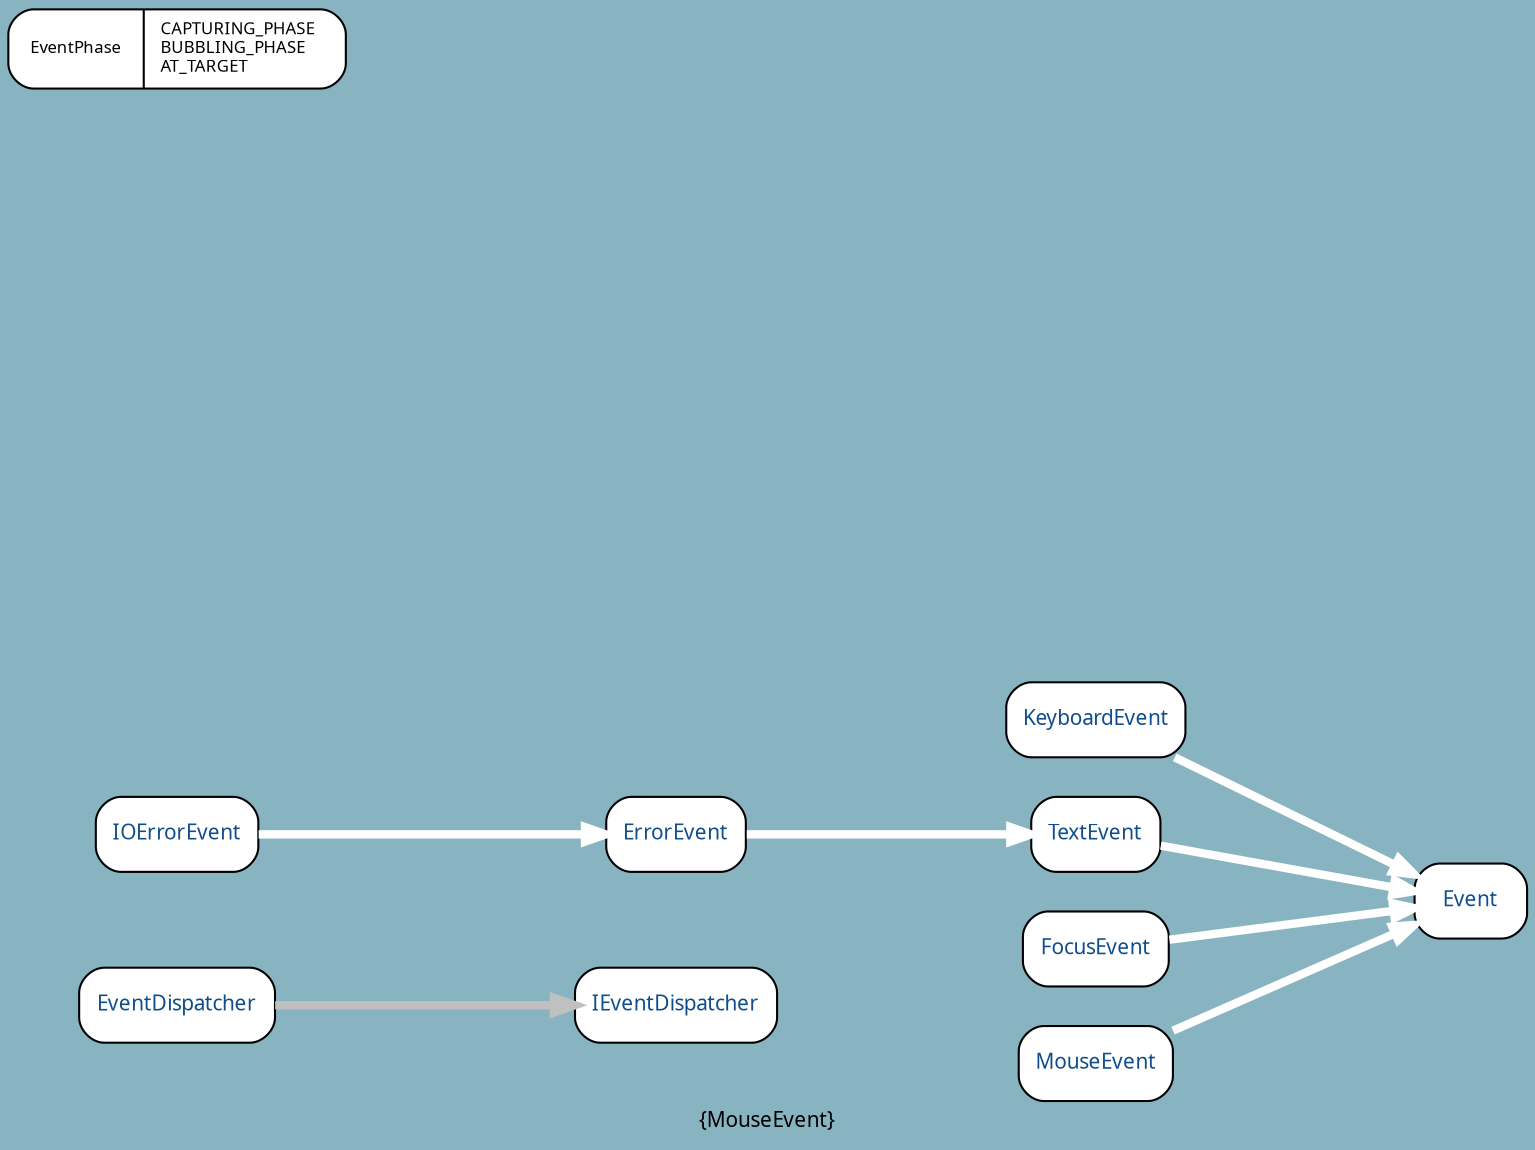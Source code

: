 digraph uml {
	graph [label="Package: flash.events Inheritance", ratio=compress, rankdir=LR, size="24,12", overlap=false, fontname=Sans, fontsize=10, bgcolor="#88B3C1", fontcolor=black];
	node [label="\N", fontname=Sans, fontsize=8, shape=record, color=black, fontcolor=black];
	edge [fontname=Sans, fontsize=8, minlen=3, color=black, fontcolor=black];
	graph [label="{MouseEvent}",
		lp="369,10",
		bb="0,0,738,545"];
	"flash.events.IEventDispatcher" [label="{IEventDispatcher}", fontsize=10, fontcolor="#104E8B", style="rounded,filled", fillcolor=white, URL="../types/flash/events/IEventDispatcher.html", tooltip=IEventDispatcher, portPos=e, pos="323,66", rects="275,48,372,84", width="1.33", height="0.50"];
	"flash.events.EventDispatcher" [label="{EventDispatcher}", fontsize=10, fontcolor="#104E8B", style="rounded,filled", fillcolor=white, URL="../types/flash/events/EventDispatcher.html", tooltip=EventDispatcher, portPos=e, pos="81,66", rects="34,48,129,84", width="1.31", height="0.50"];
	"flash.events.Event" [label="{Event}", fontsize=10, fontcolor="#104E8B", style="rounded,filled", fillcolor=white, URL="../types/flash/events/Event.html", tooltip=Event, portPos=e, pos="711,116", rects="684,98,738,134", width="0.75", height="0.50"];
	"flash.events.KeyboardEvent" [label="{KeyboardEvent}", fontsize=10, fontcolor="#104E8B", style="rounded,filled", fillcolor=white, URL="../types/flash/events/KeyboardEvent.html", tooltip=KeyboardEvent, portPos=e, pos="528,201", rects="485,183,572,219", width="1.19", height="0.50"];
	"flash.events.TextEvent" [label="{TextEvent}", fontsize=10, fontcolor="#104E8B", style="rounded,filled", fillcolor=white, URL="../types/flash/events/TextEvent.html", tooltip=TextEvent, portPos=e, pos="528,147", rects="497,129,559,165", width="0.86", height="0.50"];
	"flash.events.ErrorEvent" [label="{ErrorEvent}", fontsize=10, fontcolor="#104E8B", style="rounded,filled", fillcolor=white, URL="../types/flash/events/ErrorEvent.html", tooltip=ErrorEvent, portPos=e, pos="323,147", rects="290,129,356,165", width="0.92", height="0.50"];
	"flash.events.IOErrorEvent" [label="{IOErrorEvent}", fontsize=10, fontcolor="#104E8B", style="rounded,filled", fillcolor=white, URL="../types/flash/events/IOErrorEvent.html", tooltip=IOErrorEvent, portPos=e, pos="81,147", rects="43,129,119,165", width="1.06", height="0.50"];
	"flash.events.FocusEvent" [label="{FocusEvent}", fontsize=10, fontcolor="#104E8B", style="rounded,filled", fillcolor=white, URL="../types/flash/events/FocusEvent.html", tooltip=FocusEvent, portPos=e, pos="528,93", rects="493,75,564,111", width="0.97", height="0.50"];
	"flash.events.MouseEvent" [label="{MouseEvent}", fontsize=10, fontcolor="#104E8B", style="rounded,filled", fillcolor=white, URL="../types/flash/events/MouseEvent.html", tooltip=MouseEvent, portPos=e, pos="528,39", rects="491,21,566,57", width="1.03", height="0.50"];
	"flash.events.EventPhase" [label="{EventPhase|CAPTURING_PHASE\lBUBBLING_PHASE\lAT_TARGET\l}", style="rounded,filled", fillcolor=white, pos="81,526", rects="0,507,66,545 66,507,162,545", width="2.25", height="0.53"];
	"flash.events.EventDispatcher" -> "flash.events.IEventDispatcher" [color=gray, style="setlinewidth(4)", arrowhead=normal, arrowsize="1.0", pos="e,275,66 129,66 168,66 223,66 265,66"];
	"flash.events.KeyboardEvent" -> "flash.events.Event" [color=white, style="setlinewidth(4)", arrowhead=normal, arrowsize="1.0", pos="e,684,129 567,183 599,169 644,147 675,133"];
	"flash.events.TextEvent" -> "flash.events.Event" [color=white, style="setlinewidth(4)", arrowhead=normal, arrowsize="1.0", pos="e,684,121 559,142 591,137 640,128 674,123"];
	"flash.events.ErrorEvent" -> "flash.events.TextEvent" [color=white, style="setlinewidth(4)", arrowhead=normal, arrowsize="1.0", pos="e,497,147 356,147 392,147 448,147 487,147"];
	"flash.events.IOErrorEvent" -> "flash.events.ErrorEvent" [color=white, style="setlinewidth(4)", arrowhead=normal, arrowsize="1.0", pos="e,290,147 119,147 163,147 234,147 280,147"];
	"flash.events.FocusEvent" -> "flash.events.Event" [color=white, style="setlinewidth(4)", arrowhead=normal, arrowsize="1.0", pos="e,684,113 564,98 596,102 642,108 674,112"];
	"flash.events.MouseEvent" -> "flash.events.Event" [color=white, style="setlinewidth(4)", arrowhead=normal, arrowsize="1.0", pos="e,684,105 566,55 598,69 643,88 675,101"];
}
